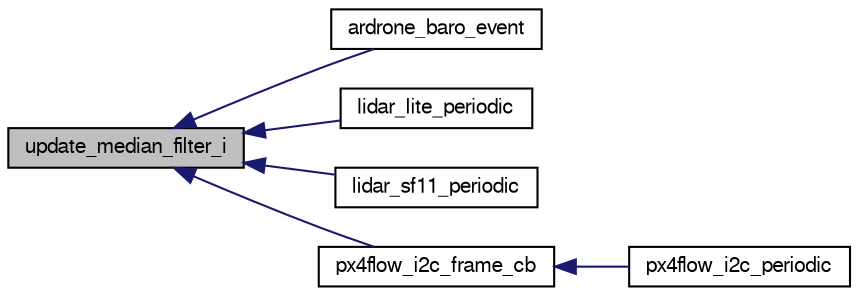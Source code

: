digraph "update_median_filter_i"
{
  edge [fontname="FreeSans",fontsize="10",labelfontname="FreeSans",labelfontsize="10"];
  node [fontname="FreeSans",fontsize="10",shape=record];
  rankdir="LR";
  Node1 [label="update_median_filter_i",height=0.2,width=0.4,color="black", fillcolor="grey75", style="filled", fontcolor="black"];
  Node1 -> Node2 [dir="back",color="midnightblue",fontsize="10",style="solid",fontname="FreeSans"];
  Node2 [label="ardrone_baro_event",height=0.2,width=0.4,color="black", fillcolor="white", style="filled",URL="$ardrone_2baro__board_8h.html#a931fb2c09c5110447836986b03ac6c32"];
  Node1 -> Node3 [dir="back",color="midnightblue",fontsize="10",style="solid",fontname="FreeSans"];
  Node3 [label="lidar_lite_periodic",height=0.2,width=0.4,color="black", fillcolor="white", style="filled",URL="$lidar__lite_8h.html#ad9de6c26f7a464d53a4aa70c65c944e6",tooltip="Poll lidar for data for altitude hold 50Hz-100Hz should be enough, in theory can go faster (see the d..."];
  Node1 -> Node4 [dir="back",color="midnightblue",fontsize="10",style="solid",fontname="FreeSans"];
  Node4 [label="lidar_sf11_periodic",height=0.2,width=0.4,color="black", fillcolor="white", style="filled",URL="$lidar__sf11_8h.html#a48ad612bd4d1d65f27d60b5a578327f2",tooltip="Poll lidar for data. "];
  Node1 -> Node5 [dir="back",color="midnightblue",fontsize="10",style="solid",fontname="FreeSans"];
  Node5 [label="px4flow_i2c_frame_cb",height=0.2,width=0.4,color="black", fillcolor="white", style="filled",URL="$px4flow__i2c_8c.html#ad7e1980e7d9d597a3902d1fb1bcb19b9",tooltip="Propagate optical flow information. "];
  Node5 -> Node6 [dir="back",color="midnightblue",fontsize="10",style="solid",fontname="FreeSans"];
  Node6 [label="px4flow_i2c_periodic",height=0.2,width=0.4,color="black", fillcolor="white", style="filled",URL="$px4flow__i2c_8h.html#a4d95252752186b0b1e437955c7eeea8b",tooltip="Poll px4flow for data 152 i2c frames are created per second, so the PX4FLOW can be polled at up to 15..."];
}
